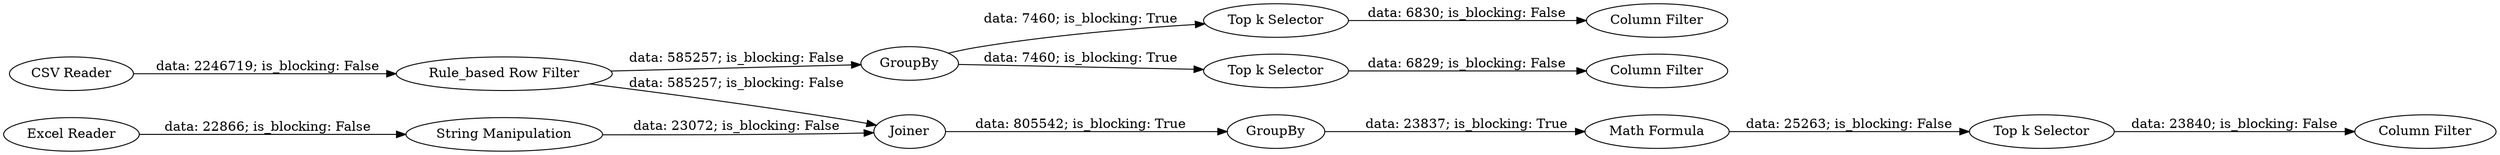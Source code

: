 digraph {
	"3074243663575711460_14" [label="Column Filter"]
	"3074243663575711460_6" [label="Top k Selector"]
	"3074243663575711460_12" [label="Column Filter"]
	"3074243663575711460_9" [label="Math Formula"]
	"3074243663575711460_13" [label="Column Filter"]
	"3074243663575711460_8" [label=Joiner]
	"3074243663575711460_10" [label="Top k Selector"]
	"3074243663575711460_3" [label="Rule_based Row Filter"]
	"3074243663575711460_5" [label=GroupBy]
	"3074243663575711460_7" [label="Top k Selector"]
	"3074243663575711460_1" [label="CSV Reader"]
	"3074243663575711460_11" [label=GroupBy]
	"3074243663575711460_2" [label="Excel Reader"]
	"3074243663575711460_4" [label="String Manipulation"]
	"3074243663575711460_1" -> "3074243663575711460_3" [label="data: 2246719; is_blocking: False"]
	"3074243663575711460_2" -> "3074243663575711460_4" [label="data: 22866; is_blocking: False"]
	"3074243663575711460_8" -> "3074243663575711460_11" [label="data: 805542; is_blocking: True"]
	"3074243663575711460_4" -> "3074243663575711460_8" [label="data: 23072; is_blocking: False"]
	"3074243663575711460_3" -> "3074243663575711460_8" [label="data: 585257; is_blocking: False"]
	"3074243663575711460_3" -> "3074243663575711460_5" [label="data: 585257; is_blocking: False"]
	"3074243663575711460_7" -> "3074243663575711460_13" [label="data: 6830; is_blocking: False"]
	"3074243663575711460_10" -> "3074243663575711460_14" [label="data: 23840; is_blocking: False"]
	"3074243663575711460_9" -> "3074243663575711460_10" [label="data: 25263; is_blocking: False"]
	"3074243663575711460_6" -> "3074243663575711460_12" [label="data: 6829; is_blocking: False"]
	"3074243663575711460_11" -> "3074243663575711460_9" [label="data: 23837; is_blocking: True"]
	"3074243663575711460_5" -> "3074243663575711460_7" [label="data: 7460; is_blocking: True"]
	"3074243663575711460_5" -> "3074243663575711460_6" [label="data: 7460; is_blocking: True"]
	rankdir=LR
}
